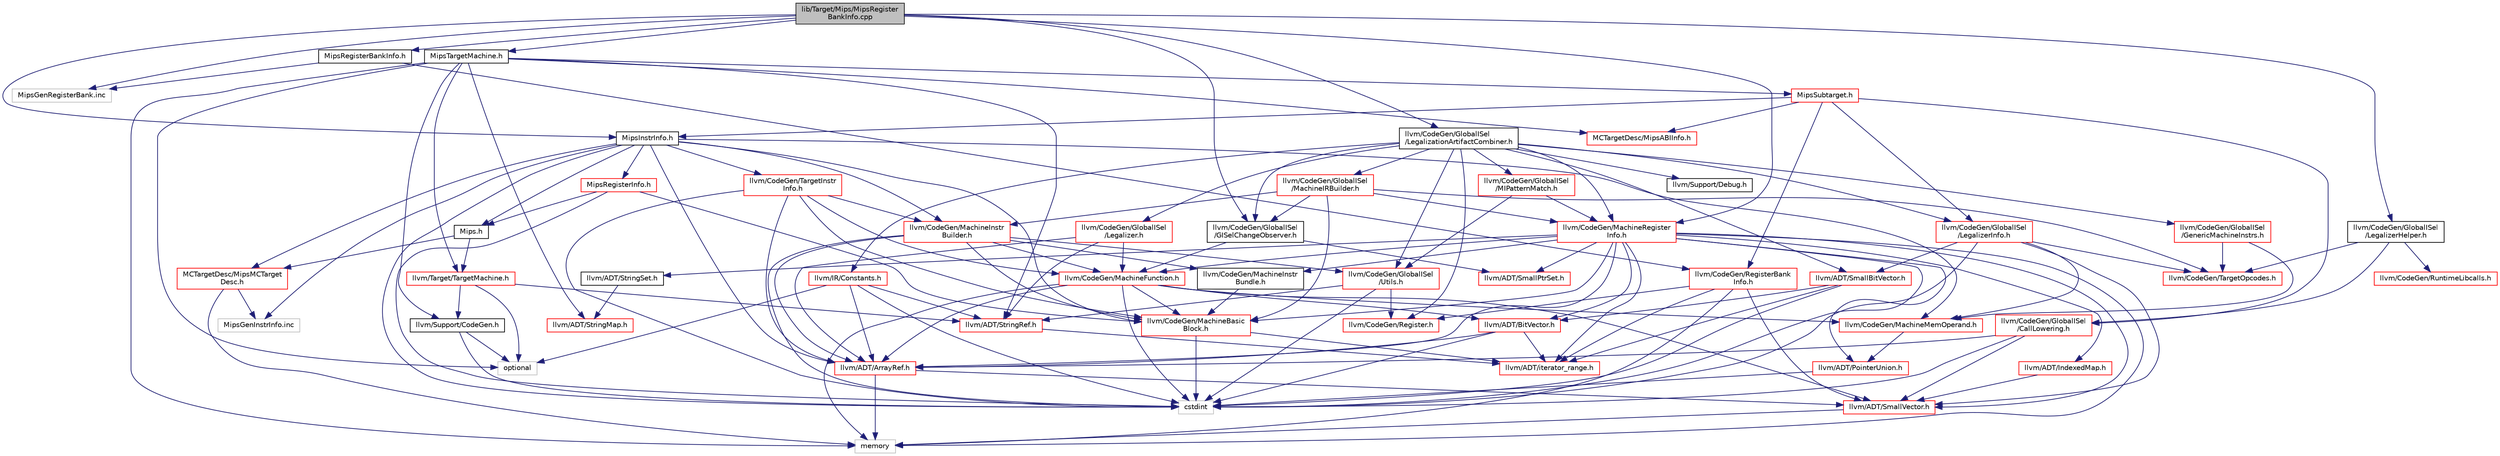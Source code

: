 digraph "lib/Target/Mips/MipsRegisterBankInfo.cpp"
{
 // LATEX_PDF_SIZE
  bgcolor="transparent";
  edge [fontname="Helvetica",fontsize="10",labelfontname="Helvetica",labelfontsize="10"];
  node [fontname="Helvetica",fontsize="10",shape=record];
  Node1 [label="lib/Target/Mips/MipsRegister\lBankInfo.cpp",height=0.2,width=0.4,color="black", fillcolor="grey75", style="filled", fontcolor="black",tooltip=" "];
  Node1 -> Node2 [color="midnightblue",fontsize="10",style="solid",fontname="Helvetica"];
  Node2 [label="MipsRegisterBankInfo.h",height=0.2,width=0.4,color="black",URL="$MipsRegisterBankInfo_8h.html",tooltip=" "];
  Node2 -> Node3 [color="midnightblue",fontsize="10",style="solid",fontname="Helvetica"];
  Node3 [label="llvm/CodeGen/RegisterBank\lInfo.h",height=0.2,width=0.4,color="red",URL="$RegisterBankInfo_8h.html",tooltip=" "];
  Node3 -> Node44 [color="midnightblue",fontsize="10",style="solid",fontname="Helvetica"];
  Node44 [label="llvm/ADT/SmallVector.h",height=0.2,width=0.4,color="red",URL="$SmallVector_8h.html",tooltip=" "];
  Node44 -> Node46 [color="midnightblue",fontsize="10",style="solid",fontname="Helvetica"];
  Node46 [label="memory",height=0.2,width=0.4,color="grey75",tooltip=" "];
  Node3 -> Node47 [color="midnightblue",fontsize="10",style="solid",fontname="Helvetica"];
  Node47 [label="llvm/ADT/iterator_range.h",height=0.2,width=0.4,color="red",URL="$iterator__range_8h.html",tooltip=" "];
  Node3 -> Node48 [color="midnightblue",fontsize="10",style="solid",fontname="Helvetica"];
  Node48 [label="llvm/CodeGen/Register.h",height=0.2,width=0.4,color="red",URL="$Register_8h.html",tooltip=" "];
  Node3 -> Node46 [color="midnightblue",fontsize="10",style="solid",fontname="Helvetica"];
  Node2 -> Node67 [color="midnightblue",fontsize="10",style="solid",fontname="Helvetica"];
  Node67 [label="MipsGenRegisterBank.inc",height=0.2,width=0.4,color="grey75",tooltip=" "];
  Node1 -> Node68 [color="midnightblue",fontsize="10",style="solid",fontname="Helvetica"];
  Node68 [label="MipsInstrInfo.h",height=0.2,width=0.4,color="black",URL="$MipsInstrInfo_8h.html",tooltip=" "];
  Node68 -> Node69 [color="midnightblue",fontsize="10",style="solid",fontname="Helvetica"];
  Node69 [label="MCTargetDesc/MipsMCTarget\lDesc.h",height=0.2,width=0.4,color="red",URL="$MipsMCTargetDesc_8h.html",tooltip=" "];
  Node69 -> Node46 [color="midnightblue",fontsize="10",style="solid",fontname="Helvetica"];
  Node69 -> Node71 [color="midnightblue",fontsize="10",style="solid",fontname="Helvetica"];
  Node71 [label="MipsGenInstrInfo.inc",height=0.2,width=0.4,color="grey75",tooltip=" "];
  Node68 -> Node73 [color="midnightblue",fontsize="10",style="solid",fontname="Helvetica"];
  Node73 [label="Mips.h",height=0.2,width=0.4,color="black",URL="$Mips_8h.html",tooltip=" "];
  Node73 -> Node69 [color="midnightblue",fontsize="10",style="solid",fontname="Helvetica"];
  Node73 -> Node74 [color="midnightblue",fontsize="10",style="solid",fontname="Helvetica"];
  Node74 [label="llvm/Target/TargetMachine.h",height=0.2,width=0.4,color="red",URL="$Target_2TargetMachine_8h.html",tooltip=" "];
  Node74 -> Node64 [color="midnightblue",fontsize="10",style="solid",fontname="Helvetica"];
  Node64 [label="llvm/ADT/StringRef.h",height=0.2,width=0.4,color="red",URL="$StringRef_8h.html",tooltip=" "];
  Node64 -> Node47 [color="midnightblue",fontsize="10",style="solid",fontname="Helvetica"];
  Node74 -> Node100 [color="midnightblue",fontsize="10",style="solid",fontname="Helvetica"];
  Node100 [label="llvm/Support/CodeGen.h",height=0.2,width=0.4,color="black",URL="$CodeGen_8h.html",tooltip=" "];
  Node100 -> Node8 [color="midnightblue",fontsize="10",style="solid",fontname="Helvetica"];
  Node8 [label="cstdint",height=0.2,width=0.4,color="grey75",tooltip=" "];
  Node100 -> Node42 [color="midnightblue",fontsize="10",style="solid",fontname="Helvetica"];
  Node42 [label="optional",height=0.2,width=0.4,color="grey75",tooltip=" "];
  Node74 -> Node42 [color="midnightblue",fontsize="10",style="solid",fontname="Helvetica"];
  Node68 -> Node167 [color="midnightblue",fontsize="10",style="solid",fontname="Helvetica"];
  Node167 [label="MipsRegisterInfo.h",height=0.2,width=0.4,color="red",URL="$MipsRegisterInfo_8h.html",tooltip=" "];
  Node167 -> Node73 [color="midnightblue",fontsize="10",style="solid",fontname="Helvetica"];
  Node167 -> Node168 [color="midnightblue",fontsize="10",style="solid",fontname="Helvetica"];
  Node168 [label="llvm/CodeGen/MachineBasic\lBlock.h",height=0.2,width=0.4,color="red",URL="$MachineBasicBlock_8h.html",tooltip=" "];
  Node168 -> Node47 [color="midnightblue",fontsize="10",style="solid",fontname="Helvetica"];
  Node168 -> Node8 [color="midnightblue",fontsize="10",style="solid",fontname="Helvetica"];
  Node167 -> Node8 [color="midnightblue",fontsize="10",style="solid",fontname="Helvetica"];
  Node68 -> Node55 [color="midnightblue",fontsize="10",style="solid",fontname="Helvetica"];
  Node55 [label="llvm/ADT/ArrayRef.h",height=0.2,width=0.4,color="red",URL="$ArrayRef_8h.html",tooltip=" "];
  Node55 -> Node44 [color="midnightblue",fontsize="10",style="solid",fontname="Helvetica"];
  Node55 -> Node46 [color="midnightblue",fontsize="10",style="solid",fontname="Helvetica"];
  Node68 -> Node168 [color="midnightblue",fontsize="10",style="solid",fontname="Helvetica"];
  Node68 -> Node203 [color="midnightblue",fontsize="10",style="solid",fontname="Helvetica"];
  Node203 [label="llvm/CodeGen/MachineInstr\lBuilder.h",height=0.2,width=0.4,color="red",URL="$MachineInstrBuilder_8h.html",tooltip=" "];
  Node203 -> Node55 [color="midnightblue",fontsize="10",style="solid",fontname="Helvetica"];
  Node203 -> Node204 [color="midnightblue",fontsize="10",style="solid",fontname="Helvetica"];
  Node204 [label="llvm/CodeGen/GlobalISel\l/Utils.h",height=0.2,width=0.4,color="red",URL="$CodeGen_2GlobalISel_2Utils_8h.html",tooltip=" "];
  Node204 -> Node64 [color="midnightblue",fontsize="10",style="solid",fontname="Helvetica"];
  Node204 -> Node48 [color="midnightblue",fontsize="10",style="solid",fontname="Helvetica"];
  Node204 -> Node8 [color="midnightblue",fontsize="10",style="solid",fontname="Helvetica"];
  Node203 -> Node168 [color="midnightblue",fontsize="10",style="solid",fontname="Helvetica"];
  Node203 -> Node207 [color="midnightblue",fontsize="10",style="solid",fontname="Helvetica"];
  Node207 [label="llvm/CodeGen/MachineFunction.h",height=0.2,width=0.4,color="red",URL="$MachineFunction_8h.html",tooltip=" "];
  Node207 -> Node55 [color="midnightblue",fontsize="10",style="solid",fontname="Helvetica"];
  Node207 -> Node180 [color="midnightblue",fontsize="10",style="solid",fontname="Helvetica"];
  Node180 [label="llvm/ADT/BitVector.h",height=0.2,width=0.4,color="red",URL="$BitVector_8h.html",tooltip=" "];
  Node180 -> Node55 [color="midnightblue",fontsize="10",style="solid",fontname="Helvetica"];
  Node180 -> Node47 [color="midnightblue",fontsize="10",style="solid",fontname="Helvetica"];
  Node180 -> Node8 [color="midnightblue",fontsize="10",style="solid",fontname="Helvetica"];
  Node207 -> Node44 [color="midnightblue",fontsize="10",style="solid",fontname="Helvetica"];
  Node207 -> Node168 [color="midnightblue",fontsize="10",style="solid",fontname="Helvetica"];
  Node207 -> Node174 [color="midnightblue",fontsize="10",style="solid",fontname="Helvetica"];
  Node174 [label="llvm/CodeGen/MachineMemOperand.h",height=0.2,width=0.4,color="red",URL="$MachineMemOperand_8h.html",tooltip=" "];
  Node174 -> Node88 [color="midnightblue",fontsize="10",style="solid",fontname="Helvetica"];
  Node88 [label="llvm/ADT/PointerUnion.h",height=0.2,width=0.4,color="red",URL="$PointerUnion_8h.html",tooltip=" "];
  Node88 -> Node8 [color="midnightblue",fontsize="10",style="solid",fontname="Helvetica"];
  Node207 -> Node8 [color="midnightblue",fontsize="10",style="solid",fontname="Helvetica"];
  Node207 -> Node46 [color="midnightblue",fontsize="10",style="solid",fontname="Helvetica"];
  Node203 -> Node210 [color="midnightblue",fontsize="10",style="solid",fontname="Helvetica"];
  Node210 [label="llvm/CodeGen/MachineInstr\lBundle.h",height=0.2,width=0.4,color="black",URL="$MachineInstrBundle_8h.html",tooltip=" "];
  Node210 -> Node168 [color="midnightblue",fontsize="10",style="solid",fontname="Helvetica"];
  Node203 -> Node8 [color="midnightblue",fontsize="10",style="solid",fontname="Helvetica"];
  Node68 -> Node174 [color="midnightblue",fontsize="10",style="solid",fontname="Helvetica"];
  Node68 -> Node214 [color="midnightblue",fontsize="10",style="solid",fontname="Helvetica"];
  Node214 [label="llvm/CodeGen/TargetInstr\lInfo.h",height=0.2,width=0.4,color="red",URL="$TargetInstrInfo_8h.html",tooltip=" "];
  Node214 -> Node55 [color="midnightblue",fontsize="10",style="solid",fontname="Helvetica"];
  Node214 -> Node168 [color="midnightblue",fontsize="10",style="solid",fontname="Helvetica"];
  Node214 -> Node207 [color="midnightblue",fontsize="10",style="solid",fontname="Helvetica"];
  Node214 -> Node203 [color="midnightblue",fontsize="10",style="solid",fontname="Helvetica"];
  Node214 -> Node8 [color="midnightblue",fontsize="10",style="solid",fontname="Helvetica"];
  Node68 -> Node8 [color="midnightblue",fontsize="10",style="solid",fontname="Helvetica"];
  Node68 -> Node71 [color="midnightblue",fontsize="10",style="solid",fontname="Helvetica"];
  Node1 -> Node250 [color="midnightblue",fontsize="10",style="solid",fontname="Helvetica"];
  Node250 [label="MipsTargetMachine.h",height=0.2,width=0.4,color="black",URL="$MipsTargetMachine_8h.html",tooltip=" "];
  Node250 -> Node251 [color="midnightblue",fontsize="10",style="solid",fontname="Helvetica"];
  Node251 [label="MCTargetDesc/MipsABIInfo.h",height=0.2,width=0.4,color="red",URL="$MipsABIInfo_8h.html",tooltip=" "];
  Node250 -> Node252 [color="midnightblue",fontsize="10",style="solid",fontname="Helvetica"];
  Node252 [label="MipsSubtarget.h",height=0.2,width=0.4,color="red",URL="$MipsSubtarget_8h.html",tooltip=" "];
  Node252 -> Node251 [color="midnightblue",fontsize="10",style="solid",fontname="Helvetica"];
  Node252 -> Node68 [color="midnightblue",fontsize="10",style="solid",fontname="Helvetica"];
  Node252 -> Node286 [color="midnightblue",fontsize="10",style="solid",fontname="Helvetica"];
  Node286 [label="llvm/CodeGen/GlobalISel\l/CallLowering.h",height=0.2,width=0.4,color="red",URL="$CallLowering_8h.html",tooltip=" "];
  Node286 -> Node55 [color="midnightblue",fontsize="10",style="solid",fontname="Helvetica"];
  Node286 -> Node44 [color="midnightblue",fontsize="10",style="solid",fontname="Helvetica"];
  Node286 -> Node8 [color="midnightblue",fontsize="10",style="solid",fontname="Helvetica"];
  Node252 -> Node288 [color="midnightblue",fontsize="10",style="solid",fontname="Helvetica"];
  Node288 [label="llvm/CodeGen/GlobalISel\l/LegalizerInfo.h",height=0.2,width=0.4,color="red",URL="$LegalizerInfo_8h.html",tooltip=" "];
  Node288 -> Node289 [color="midnightblue",fontsize="10",style="solid",fontname="Helvetica"];
  Node289 [label="llvm/ADT/SmallBitVector.h",height=0.2,width=0.4,color="red",URL="$SmallBitVector_8h.html",tooltip=" "];
  Node289 -> Node180 [color="midnightblue",fontsize="10",style="solid",fontname="Helvetica"];
  Node289 -> Node47 [color="midnightblue",fontsize="10",style="solid",fontname="Helvetica"];
  Node289 -> Node8 [color="midnightblue",fontsize="10",style="solid",fontname="Helvetica"];
  Node288 -> Node44 [color="midnightblue",fontsize="10",style="solid",fontname="Helvetica"];
  Node288 -> Node174 [color="midnightblue",fontsize="10",style="solid",fontname="Helvetica"];
  Node288 -> Node187 [color="midnightblue",fontsize="10",style="solid",fontname="Helvetica"];
  Node187 [label="llvm/CodeGen/TargetOpcodes.h",height=0.2,width=0.4,color="red",URL="$TargetOpcodes_8h.html",tooltip=" "];
  Node288 -> Node8 [color="midnightblue",fontsize="10",style="solid",fontname="Helvetica"];
  Node252 -> Node3 [color="midnightblue",fontsize="10",style="solid",fontname="Helvetica"];
  Node250 -> Node133 [color="midnightblue",fontsize="10",style="solid",fontname="Helvetica"];
  Node133 [label="llvm/ADT/StringMap.h",height=0.2,width=0.4,color="red",URL="$ADT_2StringMap_8h.html",tooltip=" "];
  Node250 -> Node64 [color="midnightblue",fontsize="10",style="solid",fontname="Helvetica"];
  Node250 -> Node100 [color="midnightblue",fontsize="10",style="solid",fontname="Helvetica"];
  Node250 -> Node74 [color="midnightblue",fontsize="10",style="solid",fontname="Helvetica"];
  Node250 -> Node46 [color="midnightblue",fontsize="10",style="solid",fontname="Helvetica"];
  Node250 -> Node42 [color="midnightblue",fontsize="10",style="solid",fontname="Helvetica"];
  Node1 -> Node293 [color="midnightblue",fontsize="10",style="solid",fontname="Helvetica"];
  Node293 [label="llvm/CodeGen/GlobalISel\l/GISelChangeObserver.h",height=0.2,width=0.4,color="black",URL="$GISelChangeObserver_8h.html",tooltip=" "];
  Node293 -> Node86 [color="midnightblue",fontsize="10",style="solid",fontname="Helvetica"];
  Node86 [label="llvm/ADT/SmallPtrSet.h",height=0.2,width=0.4,color="red",URL="$SmallPtrSet_8h.html",tooltip=" "];
  Node293 -> Node207 [color="midnightblue",fontsize="10",style="solid",fontname="Helvetica"];
  Node1 -> Node294 [color="midnightblue",fontsize="10",style="solid",fontname="Helvetica"];
  Node294 [label="llvm/CodeGen/GlobalISel\l/LegalizationArtifactCombiner.h",height=0.2,width=0.4,color="black",URL="$LegalizationArtifactCombiner_8h.html",tooltip=" "];
  Node294 -> Node289 [color="midnightblue",fontsize="10",style="solid",fontname="Helvetica"];
  Node294 -> Node293 [color="midnightblue",fontsize="10",style="solid",fontname="Helvetica"];
  Node294 -> Node295 [color="midnightblue",fontsize="10",style="solid",fontname="Helvetica"];
  Node295 [label="llvm/CodeGen/GlobalISel\l/GenericMachineInstrs.h",height=0.2,width=0.4,color="red",URL="$GenericMachineInstrs_8h.html",tooltip=" "];
  Node295 -> Node174 [color="midnightblue",fontsize="10",style="solid",fontname="Helvetica"];
  Node295 -> Node187 [color="midnightblue",fontsize="10",style="solid",fontname="Helvetica"];
  Node294 -> Node296 [color="midnightblue",fontsize="10",style="solid",fontname="Helvetica"];
  Node296 [label="llvm/CodeGen/GlobalISel\l/Legalizer.h",height=0.2,width=0.4,color="red",URL="$Legalizer_8h.html",tooltip=" "];
  Node296 -> Node55 [color="midnightblue",fontsize="10",style="solid",fontname="Helvetica"];
  Node296 -> Node64 [color="midnightblue",fontsize="10",style="solid",fontname="Helvetica"];
  Node296 -> Node207 [color="midnightblue",fontsize="10",style="solid",fontname="Helvetica"];
  Node294 -> Node288 [color="midnightblue",fontsize="10",style="solid",fontname="Helvetica"];
  Node294 -> Node297 [color="midnightblue",fontsize="10",style="solid",fontname="Helvetica"];
  Node297 [label="llvm/CodeGen/GlobalISel\l/MIPatternMatch.h",height=0.2,width=0.4,color="red",URL="$MIPatternMatch_8h.html",tooltip=" "];
  Node297 -> Node204 [color="midnightblue",fontsize="10",style="solid",fontname="Helvetica"];
  Node297 -> Node219 [color="midnightblue",fontsize="10",style="solid",fontname="Helvetica"];
  Node219 [label="llvm/CodeGen/MachineRegister\lInfo.h",height=0.2,width=0.4,color="red",URL="$MachineRegisterInfo_8h.html",tooltip=" "];
  Node219 -> Node55 [color="midnightblue",fontsize="10",style="solid",fontname="Helvetica"];
  Node219 -> Node180 [color="midnightblue",fontsize="10",style="solid",fontname="Helvetica"];
  Node219 -> Node220 [color="midnightblue",fontsize="10",style="solid",fontname="Helvetica"];
  Node220 [label="llvm/ADT/IndexedMap.h",height=0.2,width=0.4,color="red",URL="$IndexedMap_8h.html",tooltip=" "];
  Node220 -> Node44 [color="midnightblue",fontsize="10",style="solid",fontname="Helvetica"];
  Node219 -> Node88 [color="midnightblue",fontsize="10",style="solid",fontname="Helvetica"];
  Node219 -> Node86 [color="midnightblue",fontsize="10",style="solid",fontname="Helvetica"];
  Node219 -> Node44 [color="midnightblue",fontsize="10",style="solid",fontname="Helvetica"];
  Node219 -> Node221 [color="midnightblue",fontsize="10",style="solid",fontname="Helvetica"];
  Node221 [label="llvm/ADT/StringSet.h",height=0.2,width=0.4,color="black",URL="$StringSet_8h.html",tooltip=" "];
  Node221 -> Node133 [color="midnightblue",fontsize="10",style="solid",fontname="Helvetica"];
  Node219 -> Node47 [color="midnightblue",fontsize="10",style="solid",fontname="Helvetica"];
  Node219 -> Node168 [color="midnightblue",fontsize="10",style="solid",fontname="Helvetica"];
  Node219 -> Node207 [color="midnightblue",fontsize="10",style="solid",fontname="Helvetica"];
  Node219 -> Node210 [color="midnightblue",fontsize="10",style="solid",fontname="Helvetica"];
  Node219 -> Node8 [color="midnightblue",fontsize="10",style="solid",fontname="Helvetica"];
  Node219 -> Node46 [color="midnightblue",fontsize="10",style="solid",fontname="Helvetica"];
  Node294 -> Node298 [color="midnightblue",fontsize="10",style="solid",fontname="Helvetica"];
  Node298 [label="llvm/CodeGen/GlobalISel\l/MachineIRBuilder.h",height=0.2,width=0.4,color="red",URL="$MachineIRBuilder_8h.html",tooltip=" "];
  Node298 -> Node293 [color="midnightblue",fontsize="10",style="solid",fontname="Helvetica"];
  Node298 -> Node168 [color="midnightblue",fontsize="10",style="solid",fontname="Helvetica"];
  Node298 -> Node203 [color="midnightblue",fontsize="10",style="solid",fontname="Helvetica"];
  Node298 -> Node219 [color="midnightblue",fontsize="10",style="solid",fontname="Helvetica"];
  Node298 -> Node187 [color="midnightblue",fontsize="10",style="solid",fontname="Helvetica"];
  Node294 -> Node204 [color="midnightblue",fontsize="10",style="solid",fontname="Helvetica"];
  Node294 -> Node219 [color="midnightblue",fontsize="10",style="solid",fontname="Helvetica"];
  Node294 -> Node48 [color="midnightblue",fontsize="10",style="solid",fontname="Helvetica"];
  Node294 -> Node267 [color="midnightblue",fontsize="10",style="solid",fontname="Helvetica"];
  Node267 [label="llvm/IR/Constants.h",height=0.2,width=0.4,color="red",URL="$Constants_8h.html",tooltip=" "];
  Node267 -> Node55 [color="midnightblue",fontsize="10",style="solid",fontname="Helvetica"];
  Node267 -> Node64 [color="midnightblue",fontsize="10",style="solid",fontname="Helvetica"];
  Node267 -> Node8 [color="midnightblue",fontsize="10",style="solid",fontname="Helvetica"];
  Node267 -> Node42 [color="midnightblue",fontsize="10",style="solid",fontname="Helvetica"];
  Node294 -> Node51 [color="midnightblue",fontsize="10",style="solid",fontname="Helvetica"];
  Node51 [label="llvm/Support/Debug.h",height=0.2,width=0.4,color="black",URL="$Debug_8h.html",tooltip=" "];
  Node1 -> Node299 [color="midnightblue",fontsize="10",style="solid",fontname="Helvetica"];
  Node299 [label="llvm/CodeGen/GlobalISel\l/LegalizerHelper.h",height=0.2,width=0.4,color="black",URL="$LegalizerHelper_8h.html",tooltip=" "];
  Node299 -> Node286 [color="midnightblue",fontsize="10",style="solid",fontname="Helvetica"];
  Node299 -> Node283 [color="midnightblue",fontsize="10",style="solid",fontname="Helvetica"];
  Node283 [label="llvm/CodeGen/RuntimeLibcalls.h",height=0.2,width=0.4,color="red",URL="$RuntimeLibcalls_8h.html",tooltip=" "];
  Node299 -> Node187 [color="midnightblue",fontsize="10",style="solid",fontname="Helvetica"];
  Node1 -> Node219 [color="midnightblue",fontsize="10",style="solid",fontname="Helvetica"];
  Node1 -> Node67 [color="midnightblue",fontsize="10",style="solid",fontname="Helvetica"];
}
